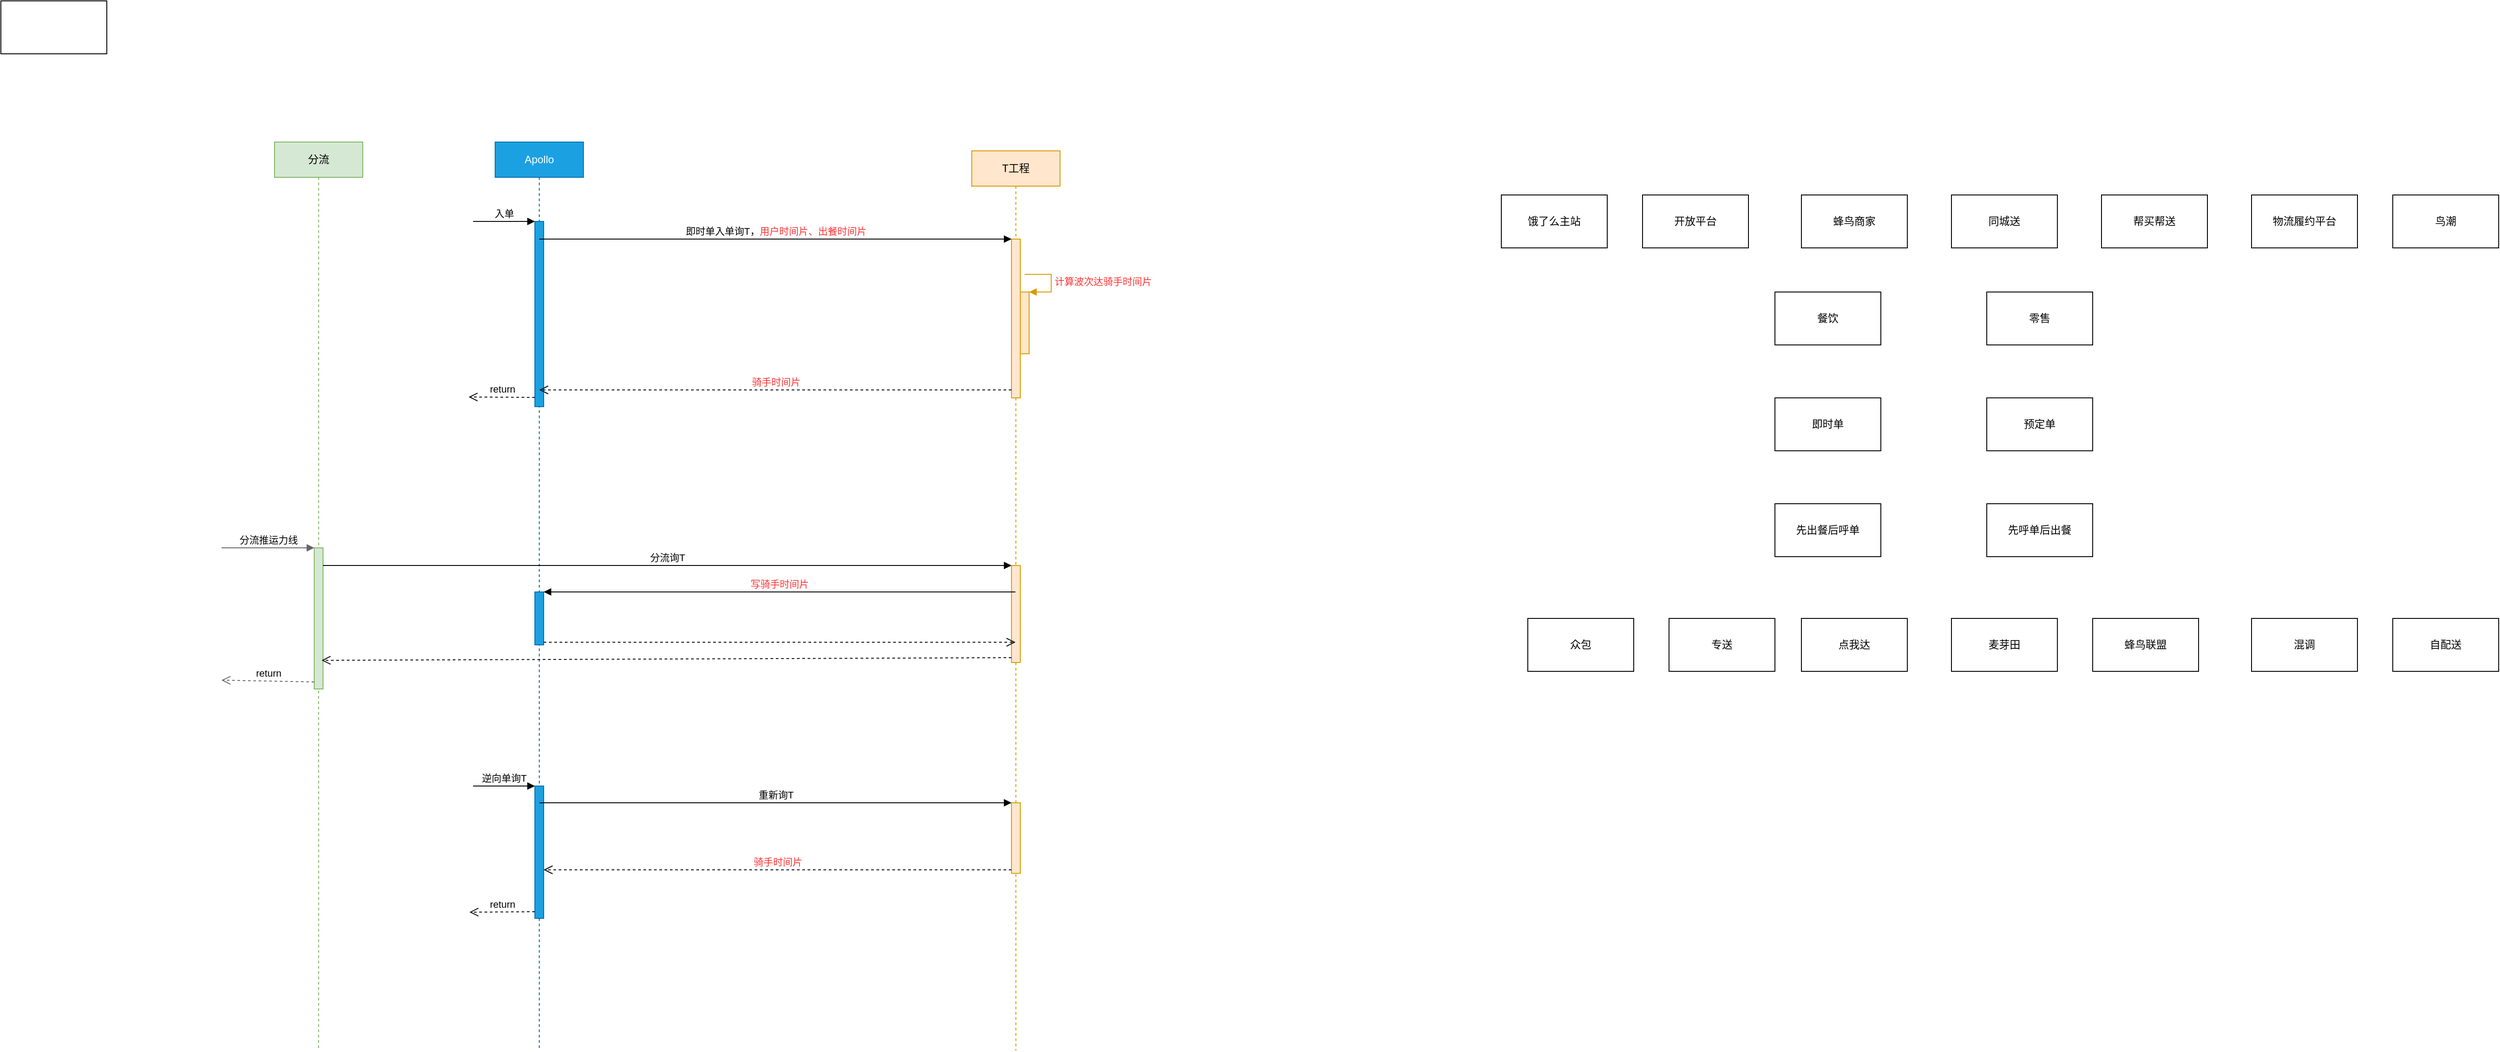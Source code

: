 <mxfile version="20.5.1" type="github">
  <diagram id="E3jALuVVR5PxI1aeyk7M" name="第 1 页">
    <mxGraphModel dx="2610" dy="2300" grid="1" gridSize="10" guides="1" tooltips="1" connect="1" arrows="1" fold="1" page="1" pageScale="1" pageWidth="827" pageHeight="1169" math="0" shadow="0">
      <root>
        <mxCell id="0" />
        <mxCell id="1" parent="0" />
        <mxCell id="e2RcNM_Y5yWlaevunkYN-1" value="Apollo" style="shape=umlLifeline;perimeter=lifelinePerimeter;whiteSpace=wrap;html=1;container=1;collapsible=0;recursiveResize=0;outlineConnect=0;fillColor=#1ba1e2;fontColor=#ffffff;strokeColor=#006EAF;" vertex="1" parent="1">
          <mxGeometry x="40" y="10" width="100" height="1030" as="geometry" />
        </mxCell>
        <mxCell id="e2RcNM_Y5yWlaevunkYN-4" value="" style="html=1;points=[];perimeter=orthogonalPerimeter;fillColor=#1ba1e2;fontColor=#ffffff;strokeColor=#006EAF;" vertex="1" parent="e2RcNM_Y5yWlaevunkYN-1">
          <mxGeometry x="45" y="90" width="10" height="210" as="geometry" />
        </mxCell>
        <mxCell id="e2RcNM_Y5yWlaevunkYN-5" value="入单" style="html=1;verticalAlign=bottom;endArrow=block;entryX=0;entryY=0;rounded=0;" edge="1" target="e2RcNM_Y5yWlaevunkYN-4" parent="e2RcNM_Y5yWlaevunkYN-1">
          <mxGeometry relative="1" as="geometry">
            <mxPoint x="-25" y="90" as="sourcePoint" />
          </mxGeometry>
        </mxCell>
        <mxCell id="e2RcNM_Y5yWlaevunkYN-6" value="return" style="html=1;verticalAlign=bottom;endArrow=open;dashed=1;endSize=8;exitX=0;exitY=0.95;rounded=0;" edge="1" source="e2RcNM_Y5yWlaevunkYN-4" parent="e2RcNM_Y5yWlaevunkYN-1">
          <mxGeometry relative="1" as="geometry">
            <mxPoint x="-30" y="289" as="targetPoint" />
          </mxGeometry>
        </mxCell>
        <mxCell id="e2RcNM_Y5yWlaevunkYN-29" value="" style="html=1;points=[];perimeter=orthogonalPerimeter;fontColor=#ffffff;fillColor=#1ba1e2;strokeColor=#006EAF;" vertex="1" parent="e2RcNM_Y5yWlaevunkYN-1">
          <mxGeometry x="45" y="510" width="10" height="60" as="geometry" />
        </mxCell>
        <mxCell id="e2RcNM_Y5yWlaevunkYN-55" value="" style="html=1;points=[];perimeter=orthogonalPerimeter;fontColor=#ffffff;fillColor=#1ba1e2;strokeColor=#006EAF;" vertex="1" parent="e2RcNM_Y5yWlaevunkYN-1">
          <mxGeometry x="45" y="730" width="10" height="150" as="geometry" />
        </mxCell>
        <mxCell id="e2RcNM_Y5yWlaevunkYN-56" value="逆向单询T" style="html=1;verticalAlign=bottom;endArrow=block;entryX=0;entryY=0;rounded=0;fontColor=#000000;" edge="1" target="e2RcNM_Y5yWlaevunkYN-55" parent="e2RcNM_Y5yWlaevunkYN-1">
          <mxGeometry relative="1" as="geometry">
            <mxPoint x="-25" y="730" as="sourcePoint" />
          </mxGeometry>
        </mxCell>
        <mxCell id="e2RcNM_Y5yWlaevunkYN-57" value="return" style="html=1;verticalAlign=bottom;endArrow=open;dashed=1;endSize=8;exitX=0;exitY=0.95;rounded=0;fontColor=#000000;" edge="1" source="e2RcNM_Y5yWlaevunkYN-55" parent="e2RcNM_Y5yWlaevunkYN-1">
          <mxGeometry relative="1" as="geometry">
            <mxPoint x="-29" y="873" as="targetPoint" />
          </mxGeometry>
        </mxCell>
        <mxCell id="e2RcNM_Y5yWlaevunkYN-2" value="T工程" style="shape=umlLifeline;perimeter=lifelinePerimeter;whiteSpace=wrap;html=1;container=1;collapsible=0;recursiveResize=0;outlineConnect=0;fillColor=#ffe6cc;strokeColor=#d79b00;" vertex="1" parent="1">
          <mxGeometry x="580" y="20" width="100" height="1020" as="geometry" />
        </mxCell>
        <mxCell id="e2RcNM_Y5yWlaevunkYN-7" value="" style="html=1;points=[];perimeter=orthogonalPerimeter;fillColor=#ffe6cc;strokeColor=#d79b00;" vertex="1" parent="e2RcNM_Y5yWlaevunkYN-2">
          <mxGeometry x="45" y="100" width="10" height="180" as="geometry" />
        </mxCell>
        <mxCell id="e2RcNM_Y5yWlaevunkYN-13" value="" style="html=1;points=[];perimeter=orthogonalPerimeter;fillColor=#ffe6cc;strokeColor=#d79b00;" vertex="1" parent="e2RcNM_Y5yWlaevunkYN-2">
          <mxGeometry x="45" y="470" width="10" height="110" as="geometry" />
        </mxCell>
        <mxCell id="e2RcNM_Y5yWlaevunkYN-26" value="" style="html=1;points=[];perimeter=orthogonalPerimeter;fillColor=#ffe6cc;strokeColor=#d79b00;" vertex="1" parent="e2RcNM_Y5yWlaevunkYN-2">
          <mxGeometry x="55" y="160" width="10" height="70" as="geometry" />
        </mxCell>
        <mxCell id="e2RcNM_Y5yWlaevunkYN-27" value="&lt;font color=&quot;#ff3333&quot;&gt;计算波次达骑手时间片&lt;/font&gt;" style="edgeStyle=orthogonalEdgeStyle;html=1;align=left;spacingLeft=2;endArrow=block;rounded=0;entryX=1;entryY=0;fontColor=#000000;fillColor=#ffe6cc;strokeColor=#d79b00;" edge="1" target="e2RcNM_Y5yWlaevunkYN-26" parent="e2RcNM_Y5yWlaevunkYN-2">
          <mxGeometry relative="1" as="geometry">
            <mxPoint x="60" y="140" as="sourcePoint" />
            <Array as="points">
              <mxPoint x="90" y="140" />
            </Array>
          </mxGeometry>
        </mxCell>
        <mxCell id="e2RcNM_Y5yWlaevunkYN-58" value="" style="html=1;points=[];perimeter=orthogonalPerimeter;fillColor=#ffe6cc;strokeColor=#d79b00;" vertex="1" parent="e2RcNM_Y5yWlaevunkYN-2">
          <mxGeometry x="45" y="739" width="10" height="80" as="geometry" />
        </mxCell>
        <mxCell id="e2RcNM_Y5yWlaevunkYN-3" value="分流" style="shape=umlLifeline;perimeter=lifelinePerimeter;whiteSpace=wrap;html=1;container=1;collapsible=0;recursiveResize=0;outlineConnect=0;fillColor=#d5e8d4;strokeColor=#82b366;" vertex="1" parent="1">
          <mxGeometry x="-210" y="10" width="100" height="1030" as="geometry" />
        </mxCell>
        <mxCell id="e2RcNM_Y5yWlaevunkYN-10" value="" style="html=1;points=[];perimeter=orthogonalPerimeter;fillColor=#d5e8d4;strokeColor=#82b366;" vertex="1" parent="e2RcNM_Y5yWlaevunkYN-3">
          <mxGeometry x="45" y="460" width="10" height="160" as="geometry" />
        </mxCell>
        <mxCell id="e2RcNM_Y5yWlaevunkYN-11" value="分流推运力线" style="html=1;verticalAlign=bottom;endArrow=block;entryX=0;entryY=0;rounded=0;fillColor=#f5f5f5;strokeColor=#666666;" edge="1" target="e2RcNM_Y5yWlaevunkYN-10" parent="e2RcNM_Y5yWlaevunkYN-3">
          <mxGeometry relative="1" as="geometry">
            <mxPoint x="-60" y="460" as="sourcePoint" />
          </mxGeometry>
        </mxCell>
        <mxCell id="e2RcNM_Y5yWlaevunkYN-12" value="return" style="html=1;verticalAlign=bottom;endArrow=open;dashed=1;endSize=8;exitX=0;exitY=0.95;rounded=0;fillColor=#f5f5f5;strokeColor=#666666;" edge="1" source="e2RcNM_Y5yWlaevunkYN-10" parent="e2RcNM_Y5yWlaevunkYN-3">
          <mxGeometry relative="1" as="geometry">
            <mxPoint x="-60" y="610" as="targetPoint" />
          </mxGeometry>
        </mxCell>
        <mxCell id="e2RcNM_Y5yWlaevunkYN-8" value="即时单入单询T，&lt;font color=&quot;#ff3333&quot;&gt;用户时间片、出餐时间片&lt;/font&gt;" style="html=1;verticalAlign=bottom;endArrow=block;entryX=0;entryY=0;rounded=0;" edge="1" target="e2RcNM_Y5yWlaevunkYN-7" parent="1" source="e2RcNM_Y5yWlaevunkYN-1">
          <mxGeometry relative="1" as="geometry">
            <mxPoint x="195" y="110" as="sourcePoint" />
          </mxGeometry>
        </mxCell>
        <mxCell id="e2RcNM_Y5yWlaevunkYN-9" value="&lt;font color=&quot;#ff3333&quot;&gt;骑手时间片&lt;/font&gt;" style="html=1;verticalAlign=bottom;endArrow=open;dashed=1;endSize=8;exitX=0;exitY=0.95;rounded=0;" edge="1" source="e2RcNM_Y5yWlaevunkYN-7" parent="1" target="e2RcNM_Y5yWlaevunkYN-1">
          <mxGeometry relative="1" as="geometry">
            <mxPoint x="200" y="170" as="targetPoint" />
          </mxGeometry>
        </mxCell>
        <mxCell id="e2RcNM_Y5yWlaevunkYN-14" value="分流询T" style="html=1;verticalAlign=bottom;endArrow=block;entryX=0;entryY=0;rounded=0;" edge="1" target="e2RcNM_Y5yWlaevunkYN-13" parent="1" source="e2RcNM_Y5yWlaevunkYN-10">
          <mxGeometry relative="1" as="geometry">
            <mxPoint x="-160" y="500" as="sourcePoint" />
          </mxGeometry>
        </mxCell>
        <mxCell id="e2RcNM_Y5yWlaevunkYN-15" value="" style="html=1;verticalAlign=bottom;endArrow=open;dashed=1;endSize=8;exitX=0;exitY=0.95;rounded=0;entryX=0.844;entryY=0.797;entryDx=0;entryDy=0;entryPerimeter=0;" edge="1" source="e2RcNM_Y5yWlaevunkYN-13" parent="1" target="e2RcNM_Y5yWlaevunkYN-10">
          <mxGeometry relative="1" as="geometry">
            <mxPoint x="-161" y="576" as="targetPoint" />
          </mxGeometry>
        </mxCell>
        <mxCell id="e2RcNM_Y5yWlaevunkYN-30" value="写骑手时间片" style="html=1;verticalAlign=bottom;endArrow=block;entryX=1;entryY=0;rounded=0;fontColor=#FF3333;" edge="1" target="e2RcNM_Y5yWlaevunkYN-29" parent="1" source="e2RcNM_Y5yWlaevunkYN-2">
          <mxGeometry relative="1" as="geometry">
            <mxPoint x="155" y="510" as="sourcePoint" />
          </mxGeometry>
        </mxCell>
        <mxCell id="e2RcNM_Y5yWlaevunkYN-31" value="" style="html=1;verticalAlign=bottom;endArrow=open;dashed=1;endSize=8;exitX=1;exitY=0.95;rounded=0;fontColor=#FF3333;" edge="1" source="e2RcNM_Y5yWlaevunkYN-29" parent="1" target="e2RcNM_Y5yWlaevunkYN-2">
          <mxGeometry relative="1" as="geometry">
            <mxPoint x="155" y="567" as="targetPoint" />
          </mxGeometry>
        </mxCell>
        <mxCell id="e2RcNM_Y5yWlaevunkYN-34" value="" style="whiteSpace=wrap;html=1;fontColor=#000000;" vertex="1" parent="1">
          <mxGeometry x="-520" y="-150" width="120" height="60" as="geometry" />
        </mxCell>
        <mxCell id="e2RcNM_Y5yWlaevunkYN-35" value="饿了么主站" style="whiteSpace=wrap;html=1;fontColor=#000000;" vertex="1" parent="1">
          <mxGeometry x="1180" y="70" width="120" height="60" as="geometry" />
        </mxCell>
        <mxCell id="e2RcNM_Y5yWlaevunkYN-36" value="开放平台" style="whiteSpace=wrap;html=1;fontColor=#000000;" vertex="1" parent="1">
          <mxGeometry x="1340" y="70" width="120" height="60" as="geometry" />
        </mxCell>
        <mxCell id="e2RcNM_Y5yWlaevunkYN-37" value="同城送" style="whiteSpace=wrap;html=1;fontColor=#000000;" vertex="1" parent="1">
          <mxGeometry x="1690" y="70" width="120" height="60" as="geometry" />
        </mxCell>
        <mxCell id="e2RcNM_Y5yWlaevunkYN-38" value="帮买帮送" style="whiteSpace=wrap;html=1;fontColor=#000000;" vertex="1" parent="1">
          <mxGeometry x="1860" y="70" width="120" height="60" as="geometry" />
        </mxCell>
        <mxCell id="e2RcNM_Y5yWlaevunkYN-39" value="物流履约平台" style="whiteSpace=wrap;html=1;fontColor=#000000;" vertex="1" parent="1">
          <mxGeometry x="2030" y="70" width="120" height="60" as="geometry" />
        </mxCell>
        <mxCell id="e2RcNM_Y5yWlaevunkYN-40" value="鸟潮" style="whiteSpace=wrap;html=1;fontColor=#000000;" vertex="1" parent="1">
          <mxGeometry x="2190" y="70" width="120" height="60" as="geometry" />
        </mxCell>
        <mxCell id="e2RcNM_Y5yWlaevunkYN-41" value="餐饮" style="whiteSpace=wrap;html=1;fontColor=#000000;" vertex="1" parent="1">
          <mxGeometry x="1490" y="180" width="120" height="60" as="geometry" />
        </mxCell>
        <mxCell id="e2RcNM_Y5yWlaevunkYN-42" value="零售" style="whiteSpace=wrap;html=1;fontColor=#000000;" vertex="1" parent="1">
          <mxGeometry x="1730" y="180" width="120" height="60" as="geometry" />
        </mxCell>
        <mxCell id="e2RcNM_Y5yWlaevunkYN-43" value="众包" style="whiteSpace=wrap;html=1;fontColor=#000000;" vertex="1" parent="1">
          <mxGeometry x="1210" y="550" width="120" height="60" as="geometry" />
        </mxCell>
        <mxCell id="e2RcNM_Y5yWlaevunkYN-44" value="专送" style="whiteSpace=wrap;html=1;fontColor=#000000;" vertex="1" parent="1">
          <mxGeometry x="1370" y="550" width="120" height="60" as="geometry" />
        </mxCell>
        <mxCell id="e2RcNM_Y5yWlaevunkYN-45" value="混调" style="whiteSpace=wrap;html=1;fontColor=#000000;" vertex="1" parent="1">
          <mxGeometry x="2030" y="550" width="120" height="60" as="geometry" />
        </mxCell>
        <mxCell id="e2RcNM_Y5yWlaevunkYN-46" value="自配送" style="whiteSpace=wrap;html=1;fontColor=#000000;" vertex="1" parent="1">
          <mxGeometry x="2190" y="550" width="120" height="60" as="geometry" />
        </mxCell>
        <mxCell id="e2RcNM_Y5yWlaevunkYN-47" value="即时单" style="whiteSpace=wrap;html=1;fontColor=#000000;" vertex="1" parent="1">
          <mxGeometry x="1490" y="300" width="120" height="60" as="geometry" />
        </mxCell>
        <mxCell id="e2RcNM_Y5yWlaevunkYN-48" value="预定单" style="whiteSpace=wrap;html=1;fontColor=#000000;" vertex="1" parent="1">
          <mxGeometry x="1730" y="300" width="120" height="60" as="geometry" />
        </mxCell>
        <mxCell id="e2RcNM_Y5yWlaevunkYN-49" value="先出餐后呼单" style="whiteSpace=wrap;html=1;fontColor=#000000;" vertex="1" parent="1">
          <mxGeometry x="1490" y="420" width="120" height="60" as="geometry" />
        </mxCell>
        <mxCell id="e2RcNM_Y5yWlaevunkYN-50" value="先呼单后出餐" style="whiteSpace=wrap;html=1;fontColor=#000000;" vertex="1" parent="1">
          <mxGeometry x="1730" y="420" width="120" height="60" as="geometry" />
        </mxCell>
        <mxCell id="e2RcNM_Y5yWlaevunkYN-51" value="蜂鸟商家" style="whiteSpace=wrap;html=1;fontColor=#000000;" vertex="1" parent="1">
          <mxGeometry x="1520" y="70" width="120" height="60" as="geometry" />
        </mxCell>
        <mxCell id="e2RcNM_Y5yWlaevunkYN-52" value="点我达" style="whiteSpace=wrap;html=1;fontColor=#000000;" vertex="1" parent="1">
          <mxGeometry x="1520" y="550" width="120" height="60" as="geometry" />
        </mxCell>
        <mxCell id="e2RcNM_Y5yWlaevunkYN-53" value="麦芽田" style="whiteSpace=wrap;html=1;fontColor=#000000;" vertex="1" parent="1">
          <mxGeometry x="1690" y="550" width="120" height="60" as="geometry" />
        </mxCell>
        <mxCell id="e2RcNM_Y5yWlaevunkYN-54" value="蜂鸟联盟" style="whiteSpace=wrap;html=1;fontColor=#000000;" vertex="1" parent="1">
          <mxGeometry x="1850" y="550" width="120" height="60" as="geometry" />
        </mxCell>
        <mxCell id="e2RcNM_Y5yWlaevunkYN-59" value="重新询T" style="html=1;verticalAlign=bottom;endArrow=block;entryX=0;entryY=0;rounded=0;fontColor=#000000;" edge="1" target="e2RcNM_Y5yWlaevunkYN-58" parent="1">
          <mxGeometry relative="1" as="geometry">
            <mxPoint x="90.25" y="759" as="sourcePoint" />
          </mxGeometry>
        </mxCell>
        <mxCell id="e2RcNM_Y5yWlaevunkYN-60" value="&lt;span style=&quot;color: rgb(255, 51, 51);&quot;&gt;骑手时间片&lt;/span&gt;" style="html=1;verticalAlign=bottom;endArrow=open;dashed=1;endSize=8;exitX=0;exitY=0.95;rounded=0;fontColor=#000000;" edge="1" source="e2RcNM_Y5yWlaevunkYN-58" parent="1" target="e2RcNM_Y5yWlaevunkYN-55">
          <mxGeometry relative="1" as="geometry">
            <mxPoint x="555" y="835" as="targetPoint" />
          </mxGeometry>
        </mxCell>
      </root>
    </mxGraphModel>
  </diagram>
</mxfile>
